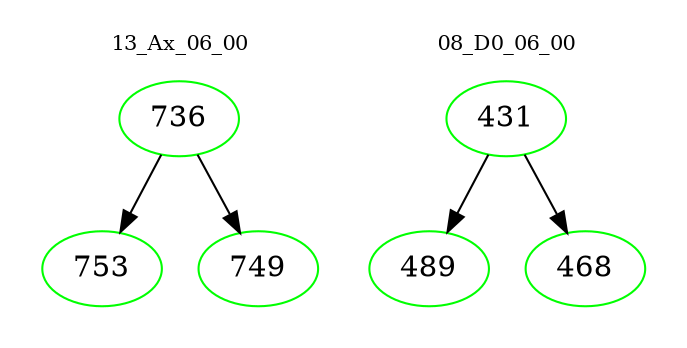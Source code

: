 digraph{
subgraph cluster_0 {
color = white
label = "13_Ax_06_00";
fontsize=10;
T0_736 [label="736", color="green"]
T0_736 -> T0_753 [color="black"]
T0_753 [label="753", color="green"]
T0_736 -> T0_749 [color="black"]
T0_749 [label="749", color="green"]
}
subgraph cluster_1 {
color = white
label = "08_D0_06_00";
fontsize=10;
T1_431 [label="431", color="green"]
T1_431 -> T1_489 [color="black"]
T1_489 [label="489", color="green"]
T1_431 -> T1_468 [color="black"]
T1_468 [label="468", color="green"]
}
}
